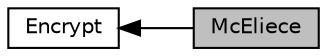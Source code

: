 digraph "McEliece"
{
  edge [fontname="Helvetica",fontsize="10",labelfontname="Helvetica",labelfontsize="10"];
  node [fontname="Helvetica",fontsize="10",shape=box];
  rankdir=LR;
  Node1 [label="McEliece",height=0.2,width=0.4,color="black", fillcolor="grey75", style="filled", fontcolor="black",tooltip="The McEliece Cipher Namespace."];
  Node2 [label="Encrypt",height=0.2,width=0.4,color="black", fillcolor="white", style="filled",URL="$group___encrypt.html",tooltip="Asymmetric Ciphers Namespace."];
  Node2->Node1 [shape=plaintext, dir="back", style="solid"];
}
